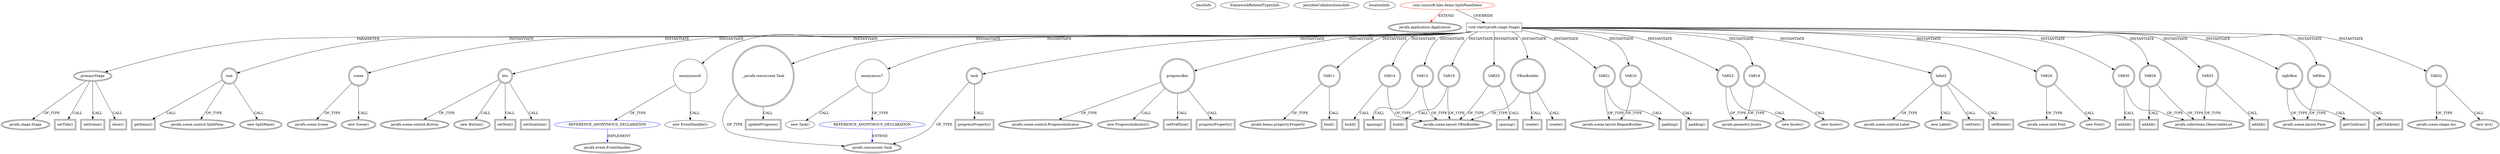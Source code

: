 digraph {
baseInfo[graphId=2310,category="extension_graph",isAnonymous=false,possibleRelation=true]
frameworkRelatedTypesInfo[0="javafx.application.Application"]
possibleCollaborationsInfo[0="2310~OVERRIDING_METHOD_DECLARATION-INSTANTIATION-~javafx.application.Application ~javafx.event.EventHandler ~false~true",1="2310~OVERRIDING_METHOD_DECLARATION-INSTANTIATION-~javafx.application.Application ~javafx.concurrent.Task ~false~true"]
locationInfo[projectName="cosysoft-financialfx",filePath="/cosysoft-financialfx/financialfx-master/fx/src/com/cosysoft/labs/demo/SplitPaneDemo.java",contextSignature="SplitPaneDemo",graphId="2310"]
0[label="com.cosysoft.labs.demo.SplitPaneDemo",vertexType="ROOT_CLIENT_CLASS_DECLARATION",isFrameworkType=false,color=red]
1[label="javafx.application.Application",vertexType="FRAMEWORK_CLASS_TYPE",isFrameworkType=true,peripheries=2]
2[label="void start(javafx.stage.Stage)",vertexType="OVERRIDING_METHOD_DECLARATION",isFrameworkType=false,shape=box]
3[label="primaryStage",vertexType="PARAMETER_DECLARATION",isFrameworkType=true,peripheries=2]
4[label="javafx.stage.Stage",vertexType="FRAMEWORK_CLASS_TYPE",isFrameworkType=true,peripheries=2]
6[label="setTitle()",vertexType="INSIDE_CALL",isFrameworkType=true,peripheries=2,shape=box]
8[label="root",vertexType="VARIABLE_EXPRESION",isFrameworkType=true,peripheries=2,shape=circle]
9[label="javafx.scene.control.SplitPane",vertexType="FRAMEWORK_CLASS_TYPE",isFrameworkType=true,peripheries=2]
7[label="new SplitPane()",vertexType="CONSTRUCTOR_CALL",isFrameworkType=true,peripheries=2]
11[label="scene",vertexType="VARIABLE_EXPRESION",isFrameworkType=true,peripheries=2,shape=circle]
12[label="javafx.scene.Scene",vertexType="FRAMEWORK_CLASS_TYPE",isFrameworkType=true,peripheries=2]
10[label="new Scene()",vertexType="CONSTRUCTOR_CALL",isFrameworkType=true,peripheries=2]
14[label="btn",vertexType="VARIABLE_EXPRESION",isFrameworkType=true,peripheries=2,shape=circle]
15[label="javafx.scene.control.Button",vertexType="FRAMEWORK_CLASS_TYPE",isFrameworkType=true,peripheries=2]
13[label="new Button()",vertexType="CONSTRUCTOR_CALL",isFrameworkType=true,peripheries=2]
17[label="setText()",vertexType="INSIDE_CALL",isFrameworkType=true,peripheries=2,shape=box]
19[label="setOnAction()",vertexType="INSIDE_CALL",isFrameworkType=true,peripheries=2,shape=box]
21[label="anonymous6",vertexType="VARIABLE_EXPRESION",isFrameworkType=false,shape=circle]
22[label="REFERENCE_ANONYMOUS_DECLARATION",vertexType="REFERENCE_ANONYMOUS_DECLARATION",isFrameworkType=false,color=blue]
23[label="javafx.event.EventHandler",vertexType="FRAMEWORK_INTERFACE_TYPE",isFrameworkType=true,peripheries=2]
20[label="new EventHandler()",vertexType="CONSTRUCTOR_CALL",isFrameworkType=false]
25[label="anonymous7",vertexType="VARIABLE_EXPRESION",isFrameworkType=false,shape=circle]
26[label="REFERENCE_ANONYMOUS_DECLARATION",vertexType="REFERENCE_ANONYMOUS_DECLARATION",isFrameworkType=false,color=blue]
27[label="javafx.concurrent.Task",vertexType="FRAMEWORK_CLASS_TYPE",isFrameworkType=true,peripheries=2]
24[label="new Task()",vertexType="CONSTRUCTOR_CALL",isFrameworkType=false]
28[label="_:javafx.concurrent.Task",vertexType="VARIABLE_EXPRESION",isFrameworkType=true,peripheries=2,shape=circle]
29[label="updateProgress()",vertexType="INSIDE_CALL",isFrameworkType=true,peripheries=2,shape=box]
32[label="progressBar",vertexType="VARIABLE_EXPRESION",isFrameworkType=true,peripheries=2,shape=circle]
33[label="javafx.scene.control.ProgressIndicator",vertexType="FRAMEWORK_CLASS_TYPE",isFrameworkType=true,peripheries=2]
31[label="new ProgressIndicator()",vertexType="CONSTRUCTOR_CALL",isFrameworkType=true,peripheries=2]
35[label="setPrefSize()",vertexType="INSIDE_CALL",isFrameworkType=true,peripheries=2,shape=box]
36[label="VAR11",vertexType="VARIABLE_EXPRESION",isFrameworkType=true,peripheries=2,shape=circle]
38[label="javafx.beans.property.Property",vertexType="FRAMEWORK_INTERFACE_TYPE",isFrameworkType=true,peripheries=2]
37[label="bind()",vertexType="INSIDE_CALL",isFrameworkType=true,peripheries=2,shape=box]
40[label="progressProperty()",vertexType="INSIDE_CALL",isFrameworkType=true,peripheries=2,shape=box]
41[label="task",vertexType="VARIABLE_EXPRESION",isFrameworkType=true,peripheries=2,shape=circle]
42[label="progressProperty()",vertexType="INSIDE_CALL",isFrameworkType=true,peripheries=2,shape=box]
44[label="VAR14",vertexType="VARIABLE_EXPRESION",isFrameworkType=true,peripheries=2,shape=circle]
46[label="javafx.scene.layout.VBoxBuilder",vertexType="FRAMEWORK_CLASS_TYPE",isFrameworkType=true,peripheries=2]
45[label="build()",vertexType="INSIDE_CALL",isFrameworkType=true,peripheries=2,shape=box]
47[label="VAR15",vertexType="VARIABLE_EXPRESION",isFrameworkType=true,peripheries=2,shape=circle]
48[label="spacing()",vertexType="INSIDE_CALL",isFrameworkType=true,peripheries=2,shape=box]
50[label="VAR16",vertexType="VARIABLE_EXPRESION",isFrameworkType=true,peripheries=2,shape=circle]
52[label="javafx.scene.layout.RegionBuilder",vertexType="FRAMEWORK_CLASS_TYPE",isFrameworkType=true,peripheries=2]
51[label="padding()",vertexType="INSIDE_CALL",isFrameworkType=true,peripheries=2,shape=box]
53[label="VBoxBuilder",vertexType="VARIABLE_EXPRESION",isFrameworkType=true,peripheries=2,shape=circle]
54[label="create()",vertexType="INSIDE_CALL",isFrameworkType=true,peripheries=2,shape=box]
57[label="VAR18",vertexType="VARIABLE_EXPRESION",isFrameworkType=true,peripheries=2,shape=circle]
58[label="javafx.geometry.Insets",vertexType="FRAMEWORK_CLASS_TYPE",isFrameworkType=true,peripheries=2]
56[label="new Insets()",vertexType="CONSTRUCTOR_CALL",isFrameworkType=true,peripheries=2]
59[label="VAR19",vertexType="VARIABLE_EXPRESION",isFrameworkType=true,peripheries=2,shape=circle]
60[label="build()",vertexType="INSIDE_CALL",isFrameworkType=true,peripheries=2,shape=box]
62[label="VAR20",vertexType="VARIABLE_EXPRESION",isFrameworkType=true,peripheries=2,shape=circle]
63[label="spacing()",vertexType="INSIDE_CALL",isFrameworkType=true,peripheries=2,shape=box]
65[label="VAR21",vertexType="VARIABLE_EXPRESION",isFrameworkType=true,peripheries=2,shape=circle]
66[label="padding()",vertexType="INSIDE_CALL",isFrameworkType=true,peripheries=2,shape=box]
69[label="create()",vertexType="INSIDE_CALL",isFrameworkType=true,peripheries=2,shape=box]
71[label="VAR23",vertexType="VARIABLE_EXPRESION",isFrameworkType=true,peripheries=2,shape=circle]
70[label="new Insets()",vertexType="CONSTRUCTOR_CALL",isFrameworkType=true,peripheries=2]
74[label="label2",vertexType="VARIABLE_EXPRESION",isFrameworkType=true,peripheries=2,shape=circle]
75[label="javafx.scene.control.Label",vertexType="FRAMEWORK_CLASS_TYPE",isFrameworkType=true,peripheries=2]
73[label="new Label()",vertexType="CONSTRUCTOR_CALL",isFrameworkType=true,peripheries=2]
77[label="setFont()",vertexType="INSIDE_CALL",isFrameworkType=true,peripheries=2,shape=box]
79[label="VAR26",vertexType="VARIABLE_EXPRESION",isFrameworkType=true,peripheries=2,shape=circle]
80[label="javafx.scene.text.Font",vertexType="FRAMEWORK_CLASS_TYPE",isFrameworkType=true,peripheries=2]
78[label="new Font()",vertexType="CONSTRUCTOR_CALL",isFrameworkType=true,peripheries=2]
82[label="setRotate()",vertexType="INSIDE_CALL",isFrameworkType=true,peripheries=2,shape=box]
83[label="VAR28",vertexType="VARIABLE_EXPRESION",isFrameworkType=true,peripheries=2,shape=circle]
85[label="javafx.collections.ObservableList",vertexType="FRAMEWORK_INTERFACE_TYPE",isFrameworkType=true,peripheries=2]
84[label="addAll()",vertexType="INSIDE_CALL",isFrameworkType=true,peripheries=2,shape=box]
86[label="leftBox",vertexType="VARIABLE_EXPRESION",isFrameworkType=true,peripheries=2,shape=circle]
88[label="javafx.scene.layout.Pane",vertexType="FRAMEWORK_CLASS_TYPE",isFrameworkType=true,peripheries=2]
87[label="getChildren()",vertexType="INSIDE_CALL",isFrameworkType=true,peripheries=2,shape=box]
89[label="VAR30",vertexType="VARIABLE_EXPRESION",isFrameworkType=true,peripheries=2,shape=circle]
90[label="addAll()",vertexType="INSIDE_CALL",isFrameworkType=true,peripheries=2,shape=box]
92[label="rightBox",vertexType="VARIABLE_EXPRESION",isFrameworkType=true,peripheries=2,shape=circle]
93[label="getChildren()",vertexType="INSIDE_CALL",isFrameworkType=true,peripheries=2,shape=box]
96[label="VAR32",vertexType="VARIABLE_EXPRESION",isFrameworkType=true,peripheries=2,shape=circle]
97[label="javafx.scene.shape.Arc",vertexType="FRAMEWORK_CLASS_TYPE",isFrameworkType=true,peripheries=2]
95[label="new Arc()",vertexType="CONSTRUCTOR_CALL",isFrameworkType=true,peripheries=2]
98[label="VAR33",vertexType="VARIABLE_EXPRESION",isFrameworkType=true,peripheries=2,shape=circle]
99[label="addAll()",vertexType="INSIDE_CALL",isFrameworkType=true,peripheries=2,shape=box]
102[label="getItems()",vertexType="INSIDE_CALL",isFrameworkType=true,peripheries=2,shape=box]
104[label="setScene()",vertexType="INSIDE_CALL",isFrameworkType=true,peripheries=2,shape=box]
106[label="show()",vertexType="INSIDE_CALL",isFrameworkType=true,peripheries=2,shape=box]
0->1[label="EXTEND",color=red]
0->2[label="OVERRIDE"]
3->4[label="OF_TYPE"]
2->3[label="PARAMETER"]
3->6[label="CALL"]
2->8[label="INSTANTIATE"]
8->9[label="OF_TYPE"]
8->7[label="CALL"]
2->11[label="INSTANTIATE"]
11->12[label="OF_TYPE"]
11->10[label="CALL"]
2->14[label="INSTANTIATE"]
14->15[label="OF_TYPE"]
14->13[label="CALL"]
14->17[label="CALL"]
14->19[label="CALL"]
2->21[label="INSTANTIATE"]
22->23[label="IMPLEMENT",color=blue]
21->22[label="OF_TYPE"]
21->20[label="CALL"]
2->25[label="INSTANTIATE"]
26->27[label="EXTEND",color=blue]
25->26[label="OF_TYPE"]
25->24[label="CALL"]
2->28[label="INSTANTIATE"]
28->27[label="OF_TYPE"]
28->29[label="CALL"]
2->32[label="INSTANTIATE"]
32->33[label="OF_TYPE"]
32->31[label="CALL"]
32->35[label="CALL"]
2->36[label="INSTANTIATE"]
36->38[label="OF_TYPE"]
36->37[label="CALL"]
32->40[label="CALL"]
2->41[label="INSTANTIATE"]
41->27[label="OF_TYPE"]
41->42[label="CALL"]
2->44[label="INSTANTIATE"]
44->46[label="OF_TYPE"]
44->45[label="CALL"]
2->47[label="INSTANTIATE"]
47->46[label="OF_TYPE"]
47->48[label="CALL"]
2->50[label="INSTANTIATE"]
50->52[label="OF_TYPE"]
50->51[label="CALL"]
2->53[label="INSTANTIATE"]
53->46[label="OF_TYPE"]
53->54[label="CALL"]
2->57[label="INSTANTIATE"]
57->58[label="OF_TYPE"]
57->56[label="CALL"]
2->59[label="INSTANTIATE"]
59->46[label="OF_TYPE"]
59->60[label="CALL"]
2->62[label="INSTANTIATE"]
62->46[label="OF_TYPE"]
62->63[label="CALL"]
2->65[label="INSTANTIATE"]
65->52[label="OF_TYPE"]
65->66[label="CALL"]
53->69[label="CALL"]
2->71[label="INSTANTIATE"]
71->58[label="OF_TYPE"]
71->70[label="CALL"]
2->74[label="INSTANTIATE"]
74->75[label="OF_TYPE"]
74->73[label="CALL"]
74->77[label="CALL"]
2->79[label="INSTANTIATE"]
79->80[label="OF_TYPE"]
79->78[label="CALL"]
74->82[label="CALL"]
2->83[label="INSTANTIATE"]
83->85[label="OF_TYPE"]
83->84[label="CALL"]
2->86[label="INSTANTIATE"]
86->88[label="OF_TYPE"]
86->87[label="CALL"]
2->89[label="INSTANTIATE"]
89->85[label="OF_TYPE"]
89->90[label="CALL"]
2->92[label="INSTANTIATE"]
92->88[label="OF_TYPE"]
92->93[label="CALL"]
2->96[label="INSTANTIATE"]
96->97[label="OF_TYPE"]
96->95[label="CALL"]
2->98[label="INSTANTIATE"]
98->85[label="OF_TYPE"]
98->99[label="CALL"]
8->102[label="CALL"]
3->104[label="CALL"]
3->106[label="CALL"]
}
